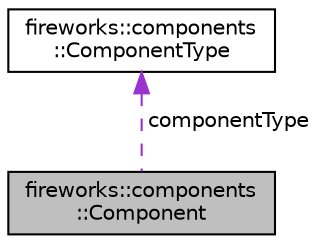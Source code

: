 digraph "fireworks::components::Component"
{
 // LATEX_PDF_SIZE
  edge [fontname="Helvetica",fontsize="10",labelfontname="Helvetica",labelfontsize="10"];
  node [fontname="Helvetica",fontsize="10",shape=record];
  Node1 [label="fireworks::components\l::Component",height=0.2,width=0.4,color="black", fillcolor="grey75", style="filled", fontcolor="black",tooltip="Class for creating components."];
  Node2 -> Node1 [dir="back",color="darkorchid3",fontsize="10",style="dashed",label=" componentType" ,fontname="Helvetica"];
  Node2 [label="fireworks::components\l::ComponentType",height=0.2,width=0.4,color="black", fillcolor="white", style="filled",URL="$structfireworks_1_1components_1_1_component_type.html",tooltip="To uniquely identify the component."];
}
